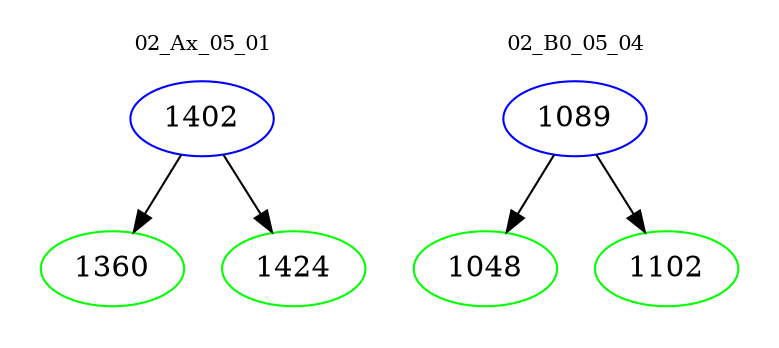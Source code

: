 digraph{
subgraph cluster_0 {
color = white
label = "02_Ax_05_01";
fontsize=10;
T0_1402 [label="1402", color="blue"]
T0_1402 -> T0_1360 [color="black"]
T0_1360 [label="1360", color="green"]
T0_1402 -> T0_1424 [color="black"]
T0_1424 [label="1424", color="green"]
}
subgraph cluster_1 {
color = white
label = "02_B0_05_04";
fontsize=10;
T1_1089 [label="1089", color="blue"]
T1_1089 -> T1_1048 [color="black"]
T1_1048 [label="1048", color="green"]
T1_1089 -> T1_1102 [color="black"]
T1_1102 [label="1102", color="green"]
}
}

